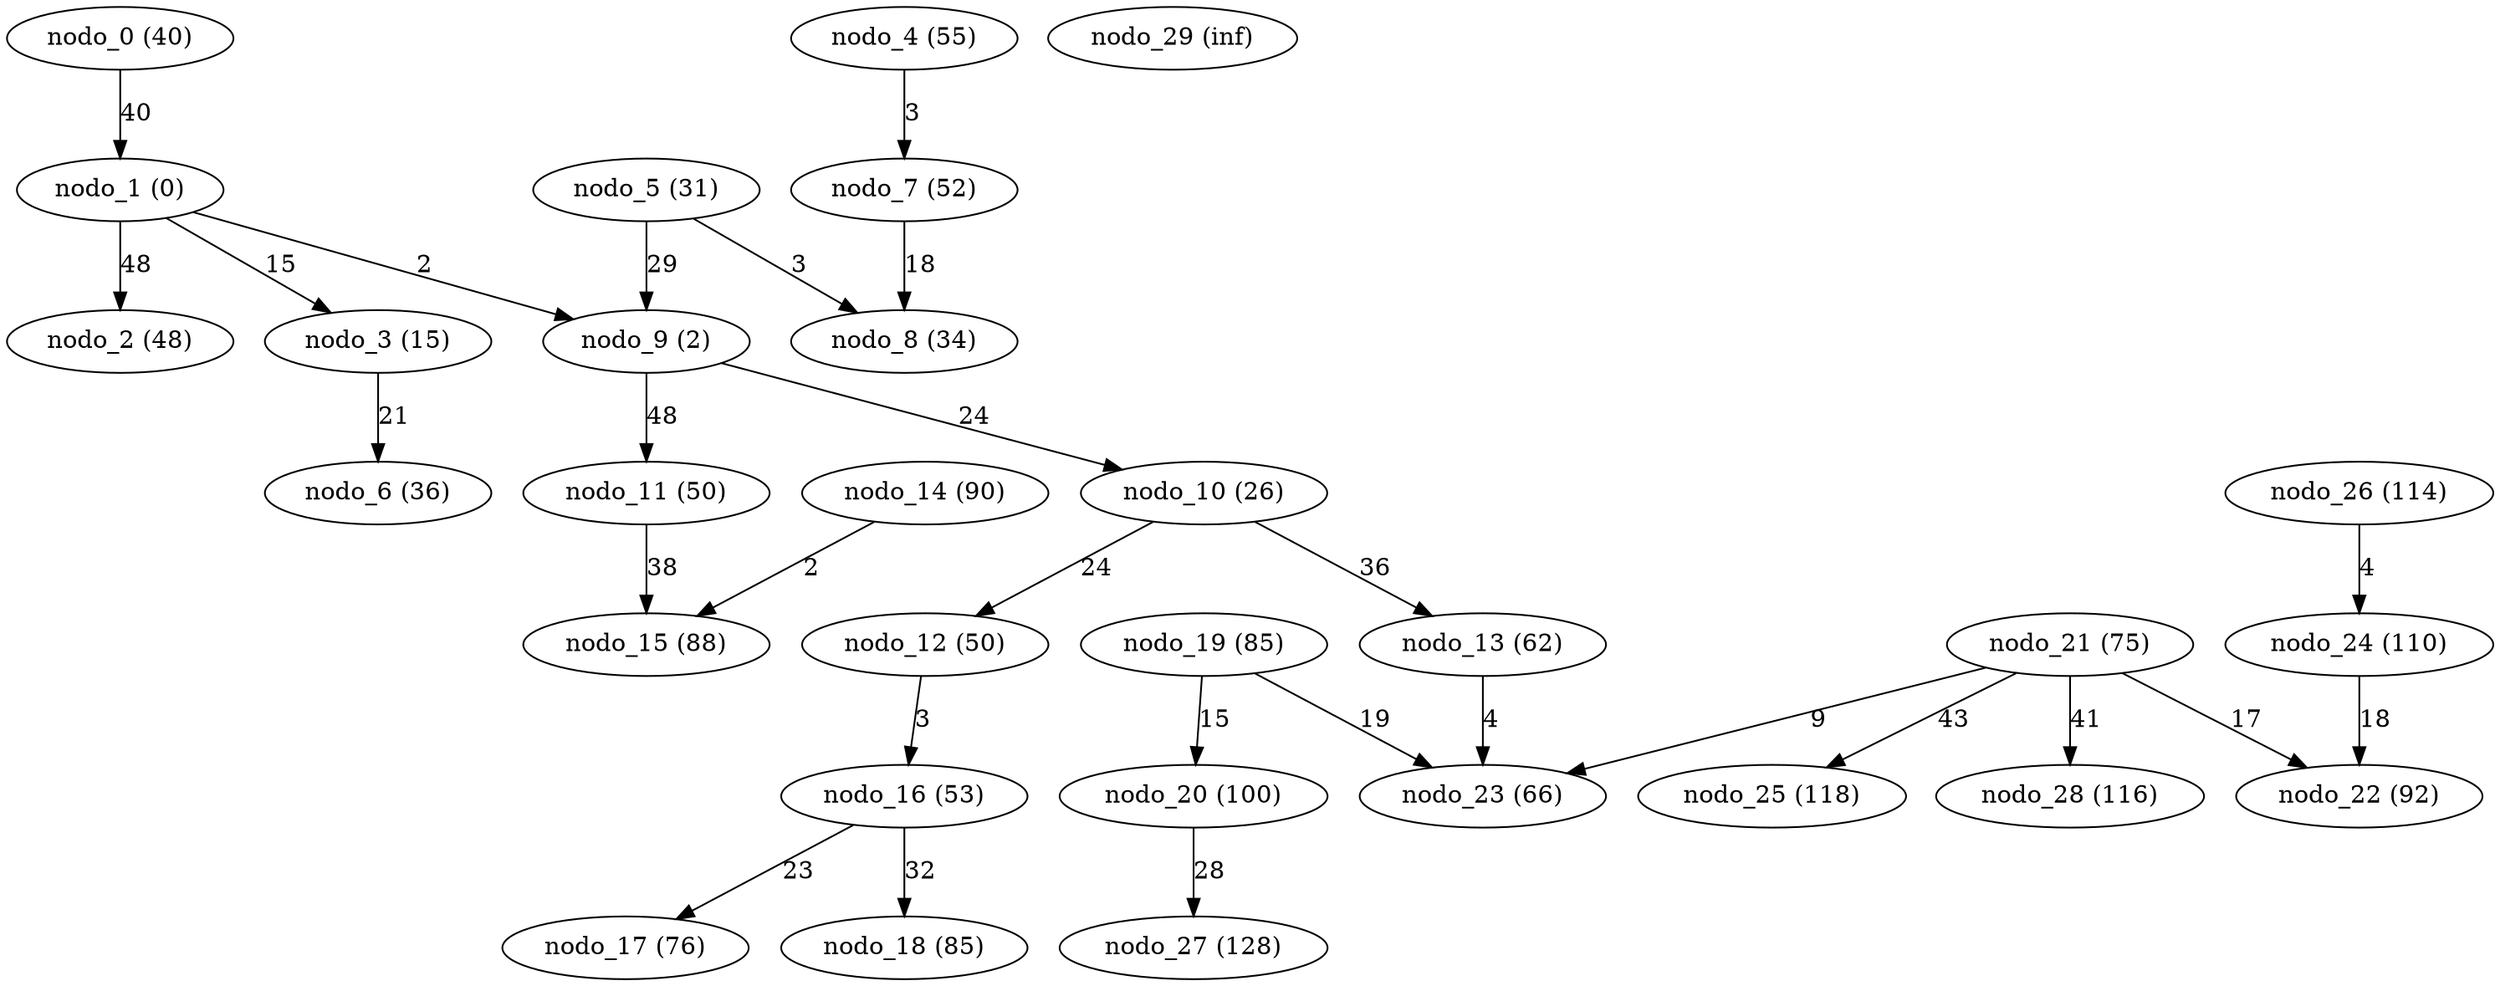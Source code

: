 digraph grafoBarabasiAlbert_n_30_d_4_Dijkstra__source_1 {
"nodo_0 (40)";
"nodo_1 (0)";
"nodo_2 (48)";
"nodo_3 (15)";
"nodo_4 (55)";
"nodo_5 (31)";
"nodo_6 (36)";
"nodo_7 (52)";
"nodo_8 (34)";
"nodo_9 (2)";
"nodo_10 (26)";
"nodo_11 (50)";
"nodo_12 (50)";
"nodo_13 (62)";
"nodo_14 (90)";
"nodo_15 (88)";
"nodo_16 (53)";
"nodo_17 (76)";
"nodo_18 (85)";
"nodo_19 (85)";
"nodo_20 (100)";
"nodo_21 (75)";
"nodo_22 (92)";
"nodo_23 (66)";
"nodo_24 (110)";
"nodo_25 (118)";
"nodo_26 (114)";
"nodo_27 (128)";
"nodo_28 (116)";
"nodo_29 (inf)";
"nodo_0 (40)" -> "nodo_1 (0)" [label=40 weight=40];
"nodo_1 (0)" -> "nodo_2 (48)" [label=48 weight=48];
"nodo_1 (0)" -> "nodo_3 (15)" [label=15 weight=15];
"nodo_4 (55)" -> "nodo_7 (52)" [label=3 weight=3];
"nodo_5 (31)" -> "nodo_9 (2)" [label=29 weight=29];
"nodo_3 (15)" -> "nodo_6 (36)" [label=21 weight=21];
"nodo_7 (52)" -> "nodo_8 (34)" [label=18 weight=18];
"nodo_5 (31)" -> "nodo_8 (34)" [label=3 weight=3];
"nodo_1 (0)" -> "nodo_9 (2)" [label=2 weight=2];
"nodo_9 (2)" -> "nodo_10 (26)" [label=24 weight=24];
"nodo_9 (2)" -> "nodo_11 (50)" [label=48 weight=48];
"nodo_10 (26)" -> "nodo_12 (50)" [label=24 weight=24];
"nodo_10 (26)" -> "nodo_13 (62)" [label=36 weight=36];
"nodo_14 (90)" -> "nodo_15 (88)" [label=2 weight=2];
"nodo_11 (50)" -> "nodo_15 (88)" [label=38 weight=38];
"nodo_12 (50)" -> "nodo_16 (53)" [label=3 weight=3];
"nodo_16 (53)" -> "nodo_17 (76)" [label=23 weight=23];
"nodo_16 (53)" -> "nodo_18 (85)" [label=32 weight=32];
"nodo_19 (85)" -> "nodo_23 (66)" [label=19 weight=19];
"nodo_19 (85)" -> "nodo_20 (100)" [label=15 weight=15];
"nodo_21 (75)" -> "nodo_23 (66)" [label=9 weight=9];
"nodo_21 (75)" -> "nodo_22 (92)" [label=17 weight=17];
"nodo_13 (62)" -> "nodo_23 (66)" [label=4 weight=4];
"nodo_24 (110)" -> "nodo_22 (92)" [label=18 weight=18];
"nodo_21 (75)" -> "nodo_25 (118)" [label=43 weight=43];
"nodo_26 (114)" -> "nodo_24 (110)" [label=4 weight=4];
"nodo_20 (100)" -> "nodo_27 (128)" [label=28 weight=28];
"nodo_21 (75)" -> "nodo_28 (116)" [label=41 weight=41];
}
